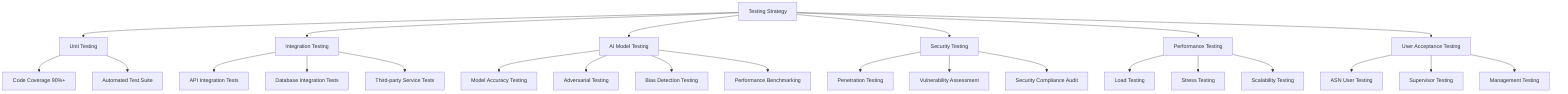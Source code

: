 graph TD
    A[Testing Strategy] --> B[Unit Testing]
    A --> C[Integration Testing]
    A --> D[AI Model Testing]
    A --> E[Security Testing]
    A --> F[Performance Testing]
    A --> G[User Acceptance Testing]
    
    B --> B1[Code Coverage 90%+]
    B --> B2[Automated Test Suite]
    
    C --> C1[API Integration Tests]
    C --> C2[Database Integration Tests]
    C --> C3[Third-party Service Tests]
    
    D --> D1[Model Accuracy Testing]
    D --> D2[Adversarial Testing]
    D --> D3[Bias Detection Testing]
    D --> D4[Performance Benchmarking]
    
    E --> E1[Penetration Testing]
    E --> E2[Vulnerability Assessment]
    E --> E3[Security Compliance Audit]
    
    F --> F1[Load Testing]
    F --> F2[Stress Testing]
    F --> F3[Scalability Testing]
    
    G --> G1[ASN User Testing]
    G --> G2[Supervisor Testing]
    G --> G3[Management Testing]
